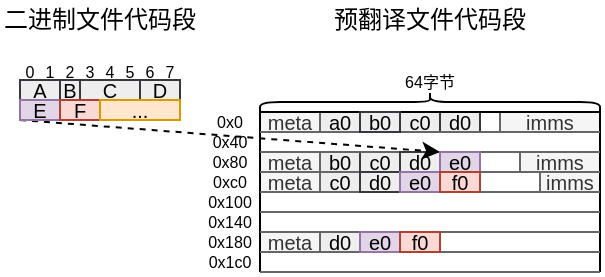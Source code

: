 <mxfile>
    <diagram id="SWz_63xL_ImdoXvrDHhz" name="第 1 页">
        <mxGraphModel dx="426" dy="283" grid="1" gridSize="10" guides="1" tooltips="1" connect="1" arrows="1" fold="1" page="1" pageScale="1" pageWidth="827" pageHeight="1169" math="0" shadow="0">
            <root>
                <mxCell id="0"/>
                <mxCell id="1" parent="0"/>
                <mxCell id="2" value="&lt;font style=&quot;font-size: 10px;&quot;&gt;c0&lt;/font&gt;" style="rounded=0;whiteSpace=wrap;html=1;fontSize=10;fillColor=#eeeeee;strokeColor=#36393d;" vertex="1" parent="1">
                    <mxGeometry x="230" y="106" width="20" height="10" as="geometry"/>
                </mxCell>
                <mxCell id="3" value="A" style="rounded=0;whiteSpace=wrap;html=1;fontSize=10;fillColor=#eeeeee;strokeColor=#36393d;" vertex="1" parent="1">
                    <mxGeometry x="60" y="70" width="20" height="10" as="geometry"/>
                </mxCell>
                <mxCell id="4" value="B" style="rounded=0;whiteSpace=wrap;html=1;fontSize=10;fillColor=#eeeeee;strokeColor=#36393d;" vertex="1" parent="1">
                    <mxGeometry x="80" y="70" width="10" height="10" as="geometry"/>
                </mxCell>
                <mxCell id="5" value="C" style="rounded=0;whiteSpace=wrap;html=1;fontSize=10;fillColor=#eeeeee;strokeColor=#36393d;" vertex="1" parent="1">
                    <mxGeometry x="90" y="70" width="30" height="10" as="geometry"/>
                </mxCell>
                <mxCell id="6" value="D" style="rounded=0;whiteSpace=wrap;html=1;fontSize=10;fillColor=#eeeeee;strokeColor=#36393d;" vertex="1" parent="1">
                    <mxGeometry x="120" y="70" width="20" height="10" as="geometry"/>
                </mxCell>
                <mxCell id="7" value="&lt;font style=&quot;font-size: 10px;&quot;&gt;a0&lt;/font&gt;" style="rounded=0;whiteSpace=wrap;html=1;fontSize=10;fillColor=#eeeeee;strokeColor=#36393d;" vertex="1" parent="1">
                    <mxGeometry x="210" y="86" width="20" height="10" as="geometry"/>
                </mxCell>
                <mxCell id="8" value="&lt;font style=&quot;font-size: 10px;&quot;&gt;c0&lt;/font&gt;" style="rounded=0;whiteSpace=wrap;html=1;fontSize=10;fillColor=#eeeeee;strokeColor=#36393d;" vertex="1" parent="1">
                    <mxGeometry x="250" y="86" width="20" height="10" as="geometry"/>
                </mxCell>
                <mxCell id="9" value="d0" style="rounded=0;whiteSpace=wrap;html=1;fontSize=10;fillColor=#eeeeee;strokeColor=#36393d;" vertex="1" parent="1">
                    <mxGeometry x="270" y="86" width="20" height="10" as="geometry"/>
                </mxCell>
                <mxCell id="10" value="b0" style="rounded=0;whiteSpace=wrap;html=1;fontSize=10;fillColor=#eeeeee;strokeColor=#36393d;" vertex="1" parent="1">
                    <mxGeometry x="210" y="106" width="20" height="10" as="geometry"/>
                </mxCell>
                <mxCell id="11" value="d0" style="rounded=0;whiteSpace=wrap;html=1;fontSize=10;fillColor=#eeeeee;strokeColor=#36393d;" vertex="1" parent="1">
                    <mxGeometry x="210" y="146" width="20" height="10" as="geometry"/>
                </mxCell>
                <mxCell id="12" value="meta" style="rounded=0;whiteSpace=wrap;html=1;fontSize=10;fillColor=#f5f5f5;fontColor=#333333;strokeColor=#666666;" vertex="1" parent="1">
                    <mxGeometry x="180" y="86" width="30" height="10" as="geometry"/>
                </mxCell>
                <mxCell id="13" value="meta" style="rounded=0;whiteSpace=wrap;html=1;fontSize=10;fillColor=#f5f5f5;fontColor=#333333;strokeColor=#666666;" vertex="1" parent="1">
                    <mxGeometry x="180" y="106" width="30" height="10" as="geometry"/>
                </mxCell>
                <mxCell id="14" value="meta" style="rounded=0;whiteSpace=wrap;html=1;fontSize=10;fillColor=#f5f5f5;fontColor=#333333;strokeColor=#666666;" vertex="1" parent="1">
                    <mxGeometry x="180" y="146" width="30" height="10" as="geometry"/>
                </mxCell>
                <mxCell id="15" value="imms" style="rounded=0;whiteSpace=wrap;html=1;fontSize=10;fillColor=#f5f5f5;fontColor=#333333;strokeColor=#666666;" vertex="1" parent="1">
                    <mxGeometry x="300" y="86" width="50" height="10" as="geometry"/>
                </mxCell>
                <mxCell id="16" value="imms" style="rounded=0;whiteSpace=wrap;html=1;fontSize=10;fillColor=#f5f5f5;fontColor=#333333;strokeColor=#666666;" vertex="1" parent="1">
                    <mxGeometry x="310" y="106" width="40" height="10" as="geometry"/>
                </mxCell>
                <mxCell id="17" value="imms" style="rounded=0;whiteSpace=wrap;html=1;fontSize=10;fillColor=#f5f5f5;fontColor=#333333;strokeColor=#666666;" vertex="1" parent="1">
                    <mxGeometry x="320" y="116" width="30" height="10" as="geometry"/>
                </mxCell>
                <mxCell id="18" value="二进制文件代码段" style="text;html=1;strokeColor=none;fillColor=none;align=center;verticalAlign=middle;whiteSpace=wrap;rounded=0;" vertex="1" parent="1">
                    <mxGeometry x="50" y="30" width="100" height="20" as="geometry"/>
                </mxCell>
                <mxCell id="19" value="&lt;font style=&quot;font-size: 12px;&quot;&gt;预翻译文件代码段&lt;/font&gt;" style="text;html=1;strokeColor=none;fillColor=none;align=center;verticalAlign=middle;whiteSpace=wrap;rounded=0;" vertex="1" parent="1">
                    <mxGeometry x="180" y="30" width="170" height="20" as="geometry"/>
                </mxCell>
                <mxCell id="20" value="&lt;font style=&quot;font-size: 10px;&quot;&gt;c0&lt;/font&gt;" style="rounded=0;whiteSpace=wrap;html=1;fontSize=10;fillColor=#eeeeee;strokeColor=#36393d;" vertex="1" parent="1">
                    <mxGeometry x="210" y="116" width="20" height="10" as="geometry"/>
                </mxCell>
                <mxCell id="21" value="0x0" style="rounded=0;whiteSpace=wrap;html=1;fontSize=8;fillColor=none;strokeColor=none;" vertex="1" parent="1">
                    <mxGeometry x="160" y="86" width="10" height="10" as="geometry"/>
                </mxCell>
                <mxCell id="22" value="0x40" style="rounded=0;whiteSpace=wrap;html=1;fontSize=8;fillColor=none;strokeColor=none;" vertex="1" parent="1">
                    <mxGeometry x="160" y="96" width="10" height="10" as="geometry"/>
                </mxCell>
                <mxCell id="23" value="0x80" style="rounded=0;whiteSpace=wrap;html=1;fontSize=8;fillColor=none;strokeColor=none;" vertex="1" parent="1">
                    <mxGeometry x="160" y="106" width="10" height="10" as="geometry"/>
                </mxCell>
                <mxCell id="24" value="" style="group" vertex="1" connectable="0" parent="1">
                    <mxGeometry x="60" y="60" width="80" height="10" as="geometry"/>
                </mxCell>
                <mxCell id="25" value="&lt;span style=&quot;font-size: 8px;&quot;&gt;0&lt;/span&gt;" style="text;html=1;strokeColor=none;fillColor=none;align=center;verticalAlign=middle;whiteSpace=wrap;rounded=0;spacingLeft=0;spacing=2;spacingRight=0;spacingBottom=1;" vertex="1" parent="24">
                    <mxGeometry width="10" height="10" as="geometry"/>
                </mxCell>
                <mxCell id="26" value="&lt;span style=&quot;font-size: 8px;&quot;&gt;1&lt;/span&gt;" style="text;html=1;strokeColor=none;fillColor=none;align=center;verticalAlign=middle;whiteSpace=wrap;rounded=0;spacingLeft=0;spacing=2;spacingRight=0;spacingBottom=1;" vertex="1" parent="24">
                    <mxGeometry x="10" width="10" height="10" as="geometry"/>
                </mxCell>
                <mxCell id="27" value="&lt;span style=&quot;font-size: 8px;&quot;&gt;2&lt;/span&gt;" style="text;html=1;strokeColor=none;fillColor=none;align=center;verticalAlign=middle;whiteSpace=wrap;rounded=0;spacingLeft=0;spacing=2;spacingRight=0;spacingBottom=1;" vertex="1" parent="24">
                    <mxGeometry x="20" width="10" height="10" as="geometry"/>
                </mxCell>
                <mxCell id="28" value="&lt;span style=&quot;font-size: 8px;&quot;&gt;3&lt;/span&gt;" style="text;html=1;strokeColor=none;fillColor=none;align=center;verticalAlign=middle;whiteSpace=wrap;rounded=0;spacingLeft=0;spacing=2;spacingRight=0;spacingBottom=1;" vertex="1" parent="24">
                    <mxGeometry x="30" width="10" height="10" as="geometry"/>
                </mxCell>
                <mxCell id="29" value="&lt;span style=&quot;font-size: 8px;&quot;&gt;4&lt;/span&gt;" style="text;html=1;strokeColor=none;fillColor=none;align=center;verticalAlign=middle;whiteSpace=wrap;rounded=0;spacingLeft=0;spacing=2;spacingRight=0;spacingBottom=1;" vertex="1" parent="24">
                    <mxGeometry x="40" width="10" height="10" as="geometry"/>
                </mxCell>
                <mxCell id="30" value="&lt;span style=&quot;font-size: 8px;&quot;&gt;5&lt;/span&gt;" style="text;html=1;strokeColor=none;fillColor=none;align=center;verticalAlign=middle;whiteSpace=wrap;rounded=0;spacingLeft=0;spacing=2;spacingRight=0;spacingBottom=1;" vertex="1" parent="24">
                    <mxGeometry x="50" width="10" height="10" as="geometry"/>
                </mxCell>
                <mxCell id="31" value="&lt;span style=&quot;font-size: 8px;&quot;&gt;6&lt;/span&gt;" style="text;html=1;strokeColor=none;fillColor=none;align=center;verticalAlign=middle;whiteSpace=wrap;rounded=0;spacingLeft=0;spacing=2;spacingRight=0;spacingBottom=1;" vertex="1" parent="24">
                    <mxGeometry x="60" width="10" height="10" as="geometry"/>
                </mxCell>
                <mxCell id="32" value="&lt;span style=&quot;font-size: 8px;&quot;&gt;7&lt;/span&gt;" style="text;html=1;strokeColor=none;fillColor=none;align=center;verticalAlign=middle;whiteSpace=wrap;rounded=0;spacingLeft=0;spacing=2;spacingRight=0;spacingBottom=1;" vertex="1" parent="24">
                    <mxGeometry x="70" width="10" height="10" as="geometry"/>
                </mxCell>
                <mxCell id="33" value="" style="shape=curlyBracket;whiteSpace=wrap;html=1;rounded=1;labelPosition=left;verticalLabelPosition=middle;align=right;verticalAlign=middle;direction=south;" vertex="1" parent="1">
                    <mxGeometry x="180" y="76" width="170" height="10" as="geometry"/>
                </mxCell>
                <mxCell id="34" value="64字节" style="text;html=1;strokeColor=none;fillColor=none;align=center;verticalAlign=middle;whiteSpace=wrap;rounded=0;fontSize=8;" vertex="1" parent="1">
                    <mxGeometry x="250" y="66" width="30" height="10" as="geometry"/>
                </mxCell>
                <mxCell id="35" value="0xc0" style="rounded=0;whiteSpace=wrap;html=1;fontSize=8;fillColor=none;strokeColor=none;" vertex="1" parent="1">
                    <mxGeometry x="160" y="116" width="10" height="10" as="geometry"/>
                </mxCell>
                <mxCell id="36" value="0x100" style="rounded=0;whiteSpace=wrap;html=1;fontSize=8;fillColor=none;strokeColor=none;" vertex="1" parent="1">
                    <mxGeometry x="160" y="126" width="10" height="10" as="geometry"/>
                </mxCell>
                <mxCell id="37" value="0x140" style="rounded=0;whiteSpace=wrap;html=1;fontSize=8;fillColor=none;strokeColor=none;" vertex="1" parent="1">
                    <mxGeometry x="160" y="136" width="10" height="10" as="geometry"/>
                </mxCell>
                <mxCell id="38" value="0x180" style="rounded=0;whiteSpace=wrap;html=1;fontSize=8;fillColor=none;strokeColor=none;" vertex="1" parent="1">
                    <mxGeometry x="160" y="146" width="10" height="10" as="geometry"/>
                </mxCell>
                <mxCell id="39" value="0x1c0" style="rounded=0;whiteSpace=wrap;html=1;fontSize=8;fillColor=none;strokeColor=none;" vertex="1" parent="1">
                    <mxGeometry x="160" y="156" width="10" height="10" as="geometry"/>
                </mxCell>
                <mxCell id="40" value="meta" style="rounded=0;whiteSpace=wrap;html=1;fontSize=10;fillColor=#f5f5f5;fontColor=#333333;strokeColor=#666666;" vertex="1" parent="1">
                    <mxGeometry x="180" y="116" width="30" height="10" as="geometry"/>
                </mxCell>
                <mxCell id="41" value="" style="endArrow=none;html=1;rounded=0;" edge="1" parent="1">
                    <mxGeometry width="50" height="50" relative="1" as="geometry">
                        <mxPoint x="180" y="166" as="sourcePoint"/>
                        <mxPoint x="350" y="166" as="targetPoint"/>
                        <Array as="points">
                            <mxPoint x="180" y="86"/>
                            <mxPoint x="350" y="86"/>
                        </Array>
                    </mxGeometry>
                </mxCell>
                <mxCell id="42" value="" style="endArrow=none;html=1;rounded=0;fillColor=#f5f5f5;strokeColor=#666666;" edge="1" parent="1">
                    <mxGeometry width="50" height="50" relative="1" as="geometry">
                        <mxPoint x="180" y="96" as="sourcePoint"/>
                        <mxPoint x="350" y="96" as="targetPoint"/>
                    </mxGeometry>
                </mxCell>
                <mxCell id="43" value="" style="endArrow=none;html=1;rounded=0;fillColor=#f5f5f5;strokeColor=#666666;" edge="1" parent="1">
                    <mxGeometry width="50" height="50" relative="1" as="geometry">
                        <mxPoint x="180" y="106" as="sourcePoint"/>
                        <mxPoint x="350" y="106" as="targetPoint"/>
                    </mxGeometry>
                </mxCell>
                <mxCell id="44" value="" style="endArrow=none;html=1;rounded=0;fillColor=#f5f5f5;strokeColor=#666666;" edge="1" parent="1">
                    <mxGeometry width="50" height="50" relative="1" as="geometry">
                        <mxPoint x="180" y="116" as="sourcePoint"/>
                        <mxPoint x="350" y="116" as="targetPoint"/>
                    </mxGeometry>
                </mxCell>
                <mxCell id="45" value="" style="endArrow=none;html=1;rounded=0;fillColor=#f5f5f5;strokeColor=#666666;" edge="1" parent="1">
                    <mxGeometry width="50" height="50" relative="1" as="geometry">
                        <mxPoint x="180" y="126" as="sourcePoint"/>
                        <mxPoint x="350" y="126" as="targetPoint"/>
                    </mxGeometry>
                </mxCell>
                <mxCell id="46" value="" style="endArrow=none;html=1;rounded=0;fillColor=#f5f5f5;strokeColor=#666666;" edge="1" parent="1">
                    <mxGeometry width="50" height="50" relative="1" as="geometry">
                        <mxPoint x="180" y="136" as="sourcePoint"/>
                        <mxPoint x="350" y="136" as="targetPoint"/>
                    </mxGeometry>
                </mxCell>
                <mxCell id="47" value="" style="endArrow=none;html=1;rounded=0;fillColor=#f5f5f5;strokeColor=#666666;" edge="1" parent="1">
                    <mxGeometry width="50" height="50" relative="1" as="geometry">
                        <mxPoint x="180" y="146" as="sourcePoint"/>
                        <mxPoint x="350" y="146" as="targetPoint"/>
                    </mxGeometry>
                </mxCell>
                <mxCell id="48" value="" style="endArrow=none;html=1;rounded=0;fillColor=#f5f5f5;strokeColor=#666666;" edge="1" parent="1">
                    <mxGeometry width="50" height="50" relative="1" as="geometry">
                        <mxPoint x="180" y="156" as="sourcePoint"/>
                        <mxPoint x="350" y="156" as="targetPoint"/>
                    </mxGeometry>
                </mxCell>
                <mxCell id="49" value="" style="endArrow=none;html=1;rounded=0;fillColor=#f5f5f5;strokeColor=#666666;" edge="1" parent="1">
                    <mxGeometry width="50" height="50" relative="1" as="geometry">
                        <mxPoint x="180" y="166" as="sourcePoint"/>
                        <mxPoint x="350" y="166" as="targetPoint"/>
                    </mxGeometry>
                </mxCell>
                <mxCell id="50" value="d0" style="rounded=0;whiteSpace=wrap;html=1;fontSize=10;fillColor=#eeeeee;strokeColor=#36393d;" vertex="1" parent="1">
                    <mxGeometry x="230" y="116" width="20" height="10" as="geometry"/>
                </mxCell>
                <mxCell id="51" value="d0" style="rounded=0;whiteSpace=wrap;html=1;fontSize=10;fillColor=#eeeeee;strokeColor=#36393d;" vertex="1" parent="1">
                    <mxGeometry x="250" y="106" width="20" height="10" as="geometry"/>
                </mxCell>
                <mxCell id="52" value="b0" style="rounded=0;whiteSpace=wrap;html=1;fontSize=10;fillColor=#eeeeee;strokeColor=#36393d;" vertex="1" parent="1">
                    <mxGeometry x="230" y="86" width="20" height="10" as="geometry"/>
                </mxCell>
                <mxCell id="65" style="edgeStyle=none;html=1;exitX=0;exitY=1;exitDx=0;exitDy=0;entryX=1;entryY=0;entryDx=0;entryDy=0;dashed=1;" edge="1" parent="1" source="53" target="51">
                    <mxGeometry relative="1" as="geometry"/>
                </mxCell>
                <mxCell id="53" value="E" style="rounded=0;whiteSpace=wrap;html=1;fontSize=10;fillColor=#e1d5e7;strokeColor=#9673a6;" vertex="1" parent="1">
                    <mxGeometry x="60" y="80" width="20" height="10" as="geometry"/>
                </mxCell>
                <mxCell id="54" value="F" style="rounded=0;whiteSpace=wrap;html=1;fontSize=10;fillColor=#fad9d5;strokeColor=#ae4132;" vertex="1" parent="1">
                    <mxGeometry x="80" y="80" width="20" height="10" as="geometry"/>
                </mxCell>
                <mxCell id="55" value="..." style="rounded=0;whiteSpace=wrap;html=1;fontSize=10;fillColor=#ffe6cc;strokeColor=#d79b00;" vertex="1" parent="1">
                    <mxGeometry x="100" y="80" width="40" height="10" as="geometry"/>
                </mxCell>
                <mxCell id="57" value="e0" style="rounded=0;whiteSpace=wrap;html=1;fontSize=10;fillColor=#e1d5e7;strokeColor=#9673a6;shadow=0;" vertex="1" parent="1">
                    <mxGeometry x="270" y="106" width="20" height="10" as="geometry"/>
                </mxCell>
                <mxCell id="58" value="e0" style="rounded=0;whiteSpace=wrap;html=1;fontSize=10;fillColor=#e1d5e7;strokeColor=#9673a6;" vertex="1" parent="1">
                    <mxGeometry x="250" y="116" width="20" height="10" as="geometry"/>
                </mxCell>
                <mxCell id="59" value="e0" style="rounded=0;whiteSpace=wrap;html=1;fontSize=10;fillColor=#e1d5e7;strokeColor=#9673a6;" vertex="1" parent="1">
                    <mxGeometry x="230" y="146" width="20" height="10" as="geometry"/>
                </mxCell>
                <mxCell id="60" value="f0" style="rounded=0;whiteSpace=wrap;html=1;fontSize=10;fillColor=#fad9d5;strokeColor=#ae4132;" vertex="1" parent="1">
                    <mxGeometry x="270" y="116" width="20" height="10" as="geometry"/>
                </mxCell>
                <mxCell id="61" value="f0" style="rounded=0;whiteSpace=wrap;html=1;fontSize=10;fillColor=#fad9d5;strokeColor=#ae4132;" vertex="1" parent="1">
                    <mxGeometry x="250" y="146" width="20" height="10" as="geometry"/>
                </mxCell>
            </root>
        </mxGraphModel>
    </diagram>
</mxfile>
